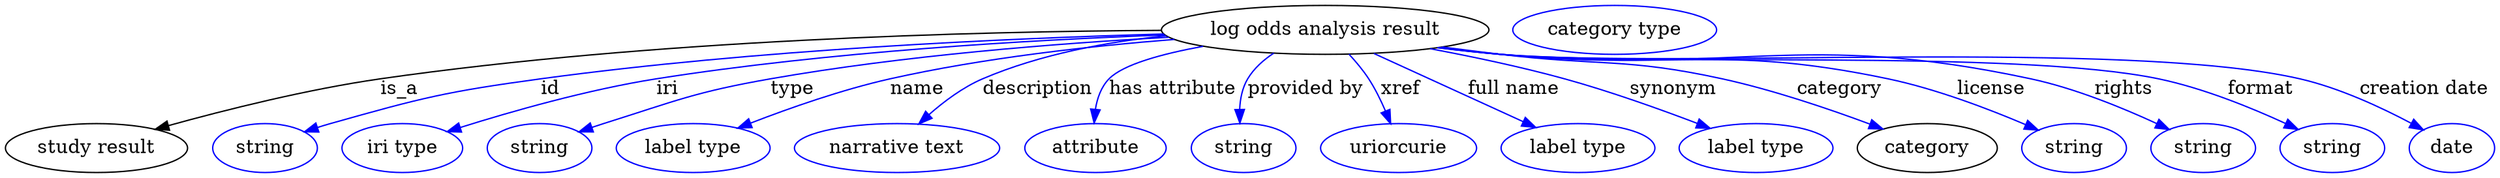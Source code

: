digraph {
	graph [bb="0,0,1828.1,123"];
	node [label="\N"];
	"log odds analysis result"	[height=0.5,
		label="log odds analysis result",
		pos="967.94,105",
		width=3.34];
	"study result"	[height=0.5,
		pos="66.944,18",
		width=1.8596];
	"log odds analysis result" -> "study result"	[label=is_a,
		lp="289.94,61.5",
		pos="e,110.13,31.799 847.6,104.61 709.04,103.77 474.94,97.587 275.94,69 222.1,61.265 161.79,46.12 119.85,34.516"];
	id	[color=blue,
		height=0.5,
		label=string,
		pos="189.94,18",
		width=1.0652];
	"log odds analysis result" -> id	[color=blue,
		label=id,
		lp="400.94,61.5",
		pos="e,218.94,29.96 849.27,101.87 732.85,98.576 550.51,90.215 393.94,69 323.72,59.484 306.16,55.205 237.94,36 234.84,35.126 231.64,34.155 \
228.44,33.133",
		style=solid];
	iri	[color=blue,
		height=0.5,
		label="iri type",
		pos="290.94,18",
		width=1.2277];
	"log odds analysis result" -> iri	[color=blue,
		label=iri,
		lp="487.94,61.5",
		pos="e,324.3,30.063 850.47,101.11 751.23,97.346 605.6,88.721 479.94,69 429,61.005 371.96,44.89 334,33.109",
		style=solid];
	type	[color=blue,
		height=0.5,
		label=string,
		pos="391.94,18",
		width=1.0652];
	"log odds analysis result" -> type	[color=blue,
		label=type,
		lp="576.94,61.5",
		pos="e,421.07,29.809 853.2,99.601 771.27,95.132 658.72,86.285 560.94,69 515.28,60.928 464.46,44.892 430.59,33.149",
		style=solid];
	name	[color=blue,
		height=0.5,
		label="label type",
		pos="504.94,18",
		width=1.5707];
	"log odds analysis result" -> name	[color=blue,
		label=name,
		lp="668.94,61.5",
		pos="e,537.79,32.785 856.95,97.975 795.15,93.089 717.15,84.378 648.94,69 613.96,61.112 575.66,47.564 547.36,36.558",
		style=solid];
	description	[color=blue,
		height=0.5,
		label="narrative text",
		pos="654.94,18",
		width=2.0943];
	"log odds analysis result" -> description	[color=blue,
		label=description,
		lp="757.44,61.5",
		pos="e,670.65,35.757 851.02,100.77 807.52,96.233 758.63,87.05 716.94,69 702.65,62.81 688.93,52.386 678.05,42.652",
		style=solid];
	"has attribute"	[color=blue,
		height=0.5,
		label=attribute,
		pos="799.94,18",
		width=1.4443];
	"log odds analysis result" -> "has attribute"	[color=blue,
		label="has attribute",
		lp="855.94,61.5",
		pos="e,798.54,36.441 877.99,92.995 847.83,87.503 819.23,79.693 808.94,69 803.18,63.012 800.44,54.658 799.28,46.492",
		style=solid];
	"provided by"	[color=blue,
		height=0.5,
		label=string,
		pos="907.94,18",
		width=1.0652];
	"log odds analysis result" -> "provided by"	[color=blue,
		label="provided by",
		lp="953.44,61.5",
		pos="e,905.18,36.367 930.06,87.843 922.53,82.891 915.54,76.669 910.94,69 906.95,62.334 905.38,54.228 905.02,46.5",
		style=solid];
	xref	[color=blue,
		height=0.5,
		label=uriorcurie,
		pos="1021.9,18",
		width=1.5887];
	"log odds analysis result" -> xref	[color=blue,
		label=xref,
		lp="1023.4,61.5",
		pos="e,1016.1,35.908 985.42,87.125 990.51,81.651 995.81,75.346 999.94,69 1004.7,61.737 1008.8,53.287 1012.2,45.422",
		style=solid];
	"full name"	[color=blue,
		height=0.5,
		label="label type",
		pos="1153.9,18",
		width=1.5707];
	"log odds analysis result" -> "full name"	[color=blue,
		label="full name",
		lp="1106.4,61.5",
		pos="e,1122.8,33.221 1003.8,87.611 1035.2,73.253 1080.8,52.404 1113.5,37.462",
		style=solid];
	synonym	[color=blue,
		height=0.5,
		label="label type",
		pos="1284.9,18",
		width=1.5707];
	"log odds analysis result" -> synonym	[color=blue,
		label=synonym,
		lp="1223.9,61.5",
		pos="e,1251.2,32.522 1045.2,91.139 1076.1,85.339 1112,77.803 1143.9,69 1177.3,59.815 1214.2,46.641 1241.8,36.121",
		style=solid];
	category	[height=0.5,
		pos="1410.9,18",
		width=1.4263];
	"log odds analysis result" -> category	[color=blue,
		label=category,
		lp="1346.4,61.5",
		pos="e,1378.2,32.057 1054,92.409 1068.3,90.549 1083,88.684 1096.9,87 1169.3,78.238 1188.7,84.541 1259.9,69 1297.4,60.827 1338.6,46.817 \
1368.5,35.703",
		style=solid];
	license	[color=blue,
		height=0.5,
		label=string,
		pos="1518.9,18",
		width=1.0652];
	"log odds analysis result" -> license	[color=blue,
		label=license,
		lp="1457.9,61.5",
		pos="e,1492.6,31.204 1052.2,92.064 1067.1,90.191 1082.4,88.412 1096.9,87 1223.3,74.702 1257.7,95.024 1381.9,69 1417.4,61.579 1455.9,46.856 \
1483.1,35.299",
		style=solid];
	rights	[color=blue,
		height=0.5,
		label=string,
		pos="1613.9,18",
		width=1.0652];
	"log odds analysis result" -> rights	[color=blue,
		label=rights,
		lp="1555.4,61.5",
		pos="e,1588.9,31.703 1051.1,91.987 1066.3,90.088 1082.1,88.319 1096.9,87 1269.8,71.651 1317.3,105.27 1486.9,69 1519.6,62.016 1554.8,47.559 \
1579.9,35.979",
		style=solid];
	format	[color=blue,
		height=0.5,
		label=string,
		pos="1708.9,18",
		width=1.0652];
	"log odds analysis result" -> format	[color=blue,
		label=format,
		lp="1656.4,61.5",
		pos="e,1683.7,31.773 1050.7,91.92 1066.1,90.015 1082,88.262 1096.9,87 1204.2,77.959 1475.6,90.887 1580.9,69 1613.9,62.16 1649.4,47.688 \
1674.6,36.066",
		style=solid];
	"creation date"	[color=blue,
		height=0.5,
		label=date,
		pos="1796.9,18",
		width=0.86659];
	"log odds analysis result" -> "creation date"	[color=blue,
		label="creation date",
		lp="1776.4,61.5",
		pos="e,1775.9,31.383 1050.4,91.882 1065.8,89.969 1081.9,88.222 1096.9,87 1227.2,76.447 1557.5,98.197 1684.9,69 1714.2,62.3 1745.2,47.833 \
1767.1,36.176",
		style=solid];
	"named thing_category"	[color=blue,
		height=0.5,
		label="category type",
		pos="1180.9,105",
		width=2.0762];
}

